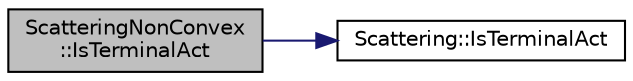 digraph "ScatteringNonConvex::IsTerminalAct"
{
  edge [fontname="Helvetica",fontsize="10",labelfontname="Helvetica",labelfontsize="10"];
  node [fontname="Helvetica",fontsize="10",shape=record];
  rankdir="LR";
  Node0 [label="ScatteringNonConvex\l::IsTerminalAct",height=0.2,width=0.4,color="black", fillcolor="grey75", style="filled", fontcolor="black"];
  Node0 -> Node1 [color="midnightblue",fontsize="10",style="solid",fontname="Helvetica"];
  Node1 [label="Scattering::IsTerminalAct",height=0.2,width=0.4,color="black", fillcolor="white", style="filled",URL="$class_scattering.html#abe93cd1898e52b1601c96735020454fe",tooltip="Checks if beam has been to release out of Particle. "];
}
